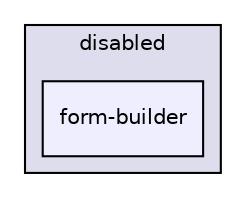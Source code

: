 digraph "modules/disabled/form-builder" {
  compound=true
  node [ fontsize="10", fontname="Helvetica"];
  edge [ labelfontsize="10", labelfontname="Helvetica"];
  subgraph clusterdir_963797e61b298ab29dc641f49fcfb6d7 {
    graph [ bgcolor="#ddddee", pencolor="black", label="disabled" fontname="Helvetica", fontsize="10", URL="dir_963797e61b298ab29dc641f49fcfb6d7.html"]
  dir_c61cf8e026bbdfa93ee2eee68c356d06 [shape=box, label="form-builder", style="filled", fillcolor="#eeeeff", pencolor="black", URL="dir_c61cf8e026bbdfa93ee2eee68c356d06.html"];
  }
}
